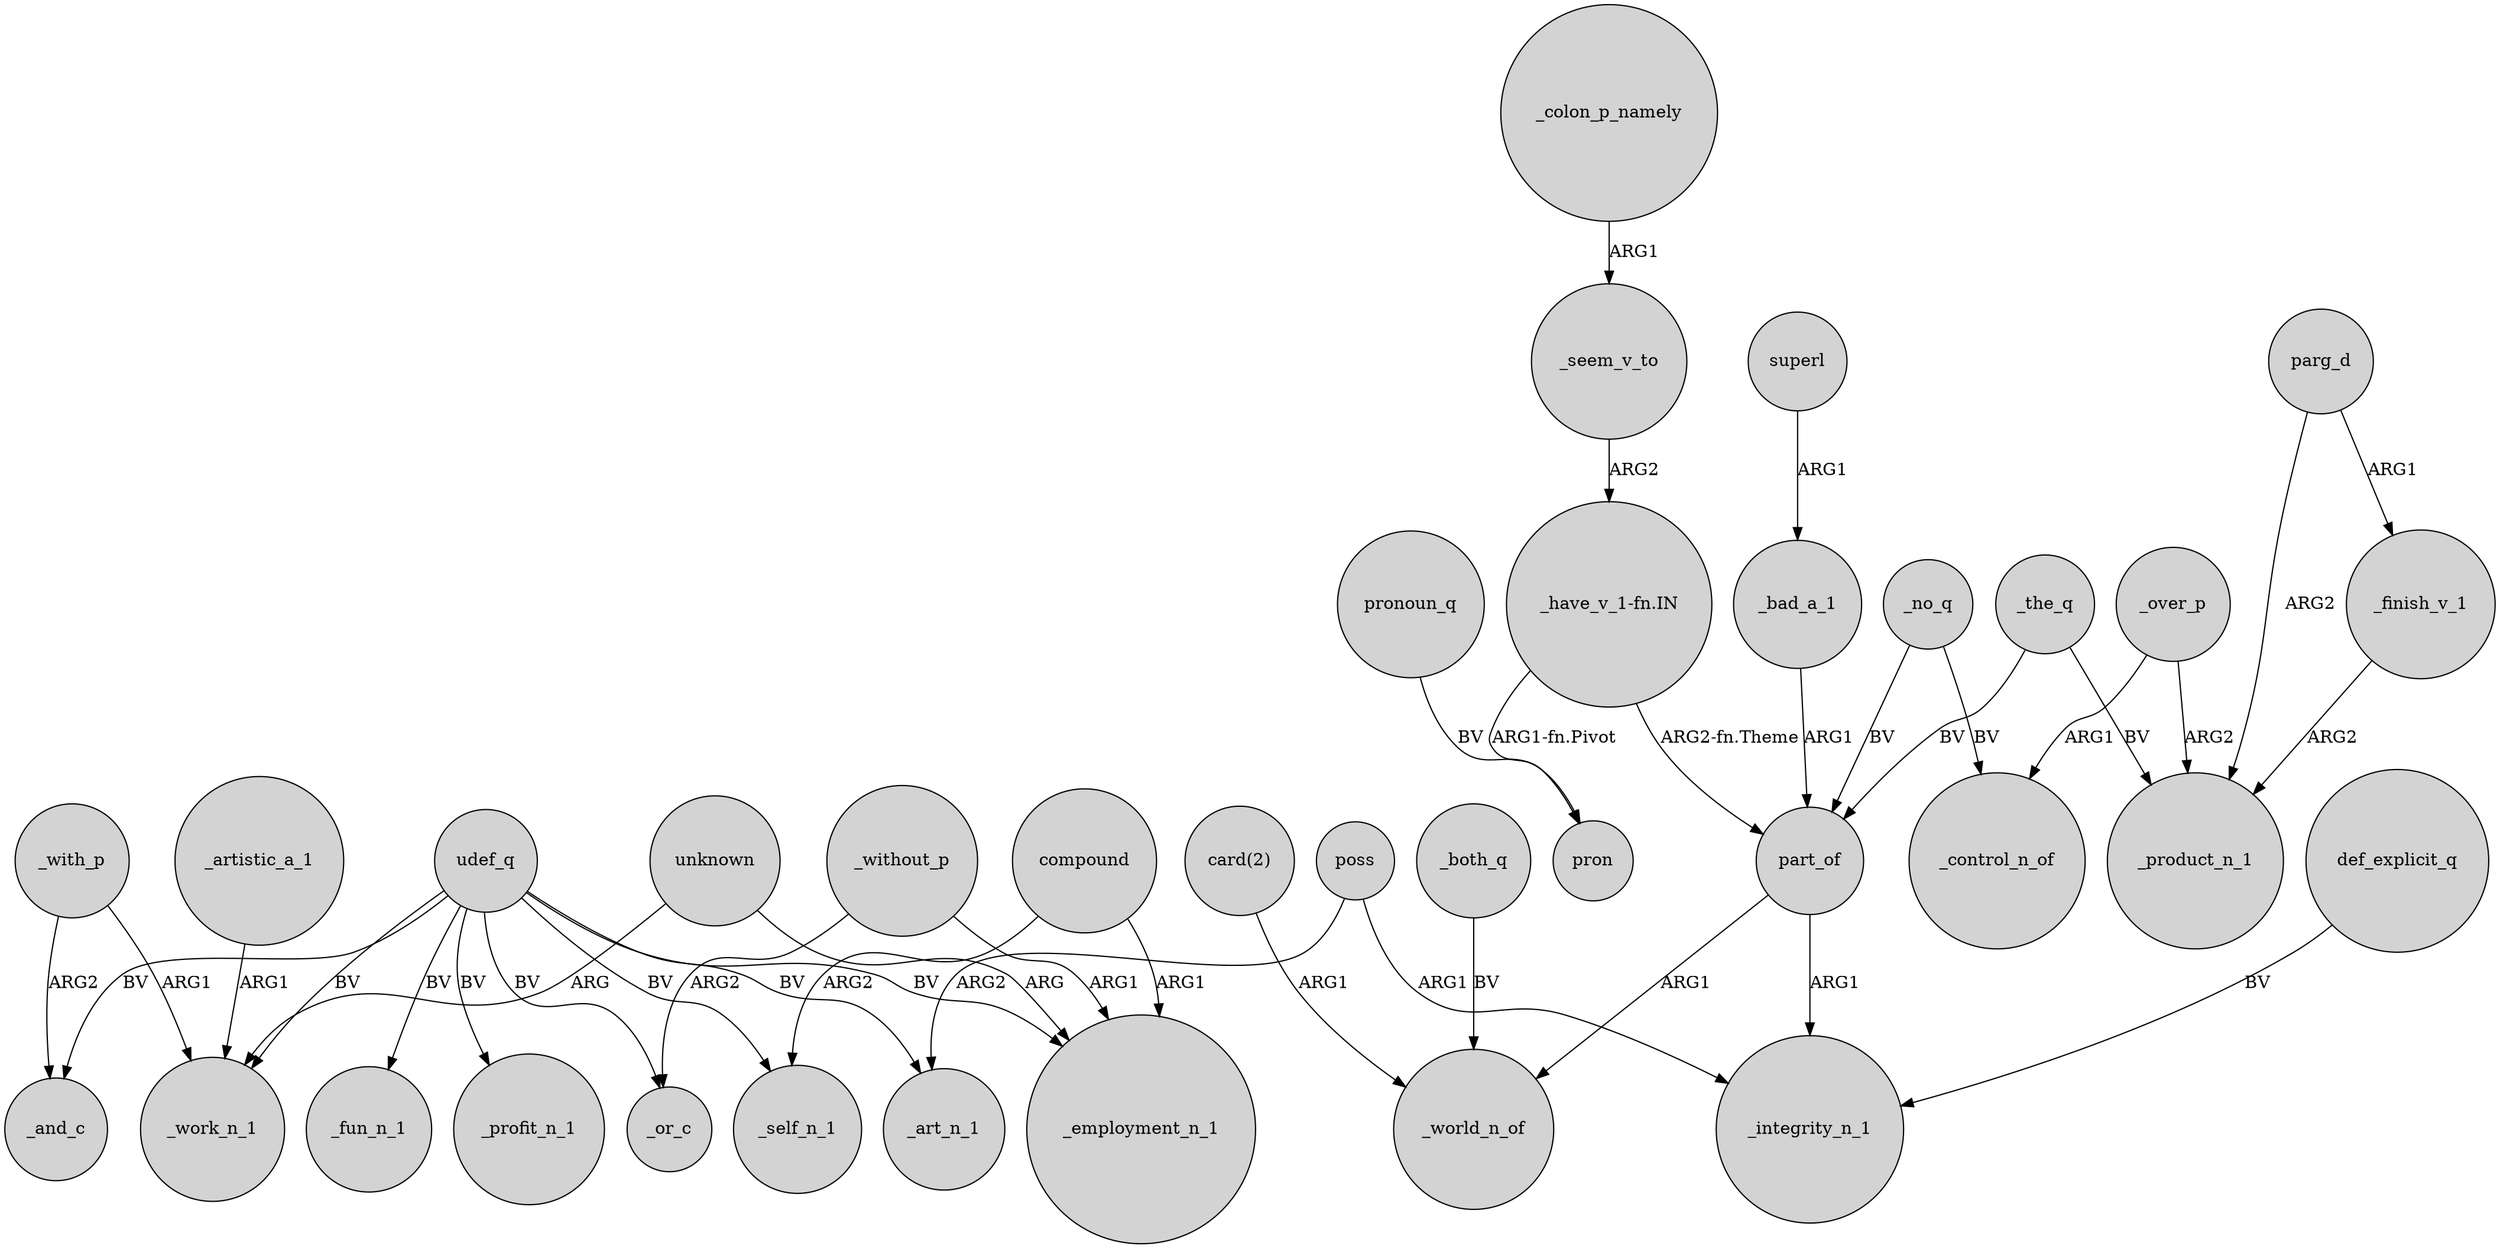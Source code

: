 digraph {
	node [shape=circle style=filled]
	_with_p -> _and_c [label=ARG2]
	parg_d -> _product_n_1 [label=ARG2]
	_both_q -> _world_n_of [label=BV]
	udef_q -> _employment_n_1 [label=BV]
	_seem_v_to -> "_have_v_1-fn.IN" [label=ARG2]
	_without_p -> _employment_n_1 [label=ARG1]
	udef_q -> _art_n_1 [label=BV]
	unknown -> _work_n_1 [label=ARG]
	_no_q -> part_of [label=BV]
	def_explicit_q -> _integrity_n_1 [label=BV]
	udef_q -> _fun_n_1 [label=BV]
	_finish_v_1 -> _product_n_1 [label=ARG2]
	_over_p -> _control_n_of [label=ARG1]
	part_of -> _world_n_of [label=ARG1]
	compound -> _employment_n_1 [label=ARG1]
	udef_q -> _or_c [label=BV]
	"_have_v_1-fn.IN" -> pron [label="ARG1-fn.Pivot"]
	"_have_v_1-fn.IN" -> part_of [label="ARG2-fn.Theme"]
	_colon_p_namely -> _seem_v_to [label=ARG1]
	superl -> _bad_a_1 [label=ARG1]
	_bad_a_1 -> part_of [label=ARG1]
	_with_p -> _work_n_1 [label=ARG1]
	unknown -> _employment_n_1 [label=ARG]
	pronoun_q -> pron [label=BV]
	_without_p -> _or_c [label=ARG2]
	part_of -> _integrity_n_1 [label=ARG1]
	poss -> _integrity_n_1 [label=ARG1]
	poss -> _art_n_1 [label=ARG2]
	"card(2)" -> _world_n_of [label=ARG1]
	_no_q -> _control_n_of [label=BV]
	_the_q -> part_of [label=BV]
	udef_q -> _self_n_1 [label=BV]
	compound -> _self_n_1 [label=ARG2]
	_the_q -> _product_n_1 [label=BV]
	_artistic_a_1 -> _work_n_1 [label=ARG1]
	parg_d -> _finish_v_1 [label=ARG1]
	udef_q -> _profit_n_1 [label=BV]
	udef_q -> _and_c [label=BV]
	_over_p -> _product_n_1 [label=ARG2]
	udef_q -> _work_n_1 [label=BV]
}
